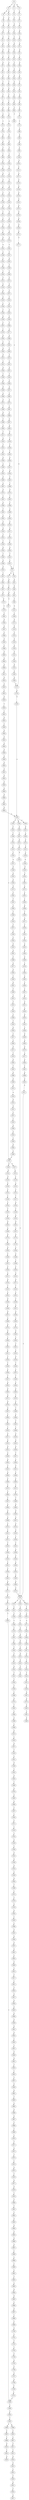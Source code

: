 strict digraph  {
	S0 -> S1 [ label = A ];
	S0 -> S2 [ label = T ];
	S0 -> S3 [ label = G ];
	S1 -> S4 [ label = T ];
	S2 -> S5 [ label = A ];
	S2 -> S6 [ label = G ];
	S3 -> S7 [ label = G ];
	S4 -> S8 [ label = C ];
	S5 -> S9 [ label = T ];
	S6 -> S10 [ label = A ];
	S7 -> S11 [ label = G ];
	S8 -> S12 [ label = G ];
	S9 -> S13 [ label = C ];
	S10 -> S14 [ label = A ];
	S11 -> S15 [ label = T ];
	S12 -> S16 [ label = T ];
	S13 -> S17 [ label = C ];
	S14 -> S18 [ label = T ];
	S15 -> S19 [ label = A ];
	S16 -> S20 [ label = C ];
	S17 -> S21 [ label = A ];
	S18 -> S22 [ label = T ];
	S19 -> S23 [ label = A ];
	S20 -> S24 [ label = G ];
	S21 -> S25 [ label = A ];
	S22 -> S26 [ label = T ];
	S23 -> S27 [ label = G ];
	S24 -> S28 [ label = G ];
	S25 -> S29 [ label = G ];
	S26 -> S30 [ label = G ];
	S27 -> S31 [ label = A ];
	S28 -> S32 [ label = G ];
	S29 -> S33 [ label = A ];
	S30 -> S34 [ label = C ];
	S31 -> S35 [ label = C ];
	S32 -> S36 [ label = T ];
	S33 -> S37 [ label = G ];
	S34 -> S38 [ label = A ];
	S35 -> S39 [ label = G ];
	S36 -> S40 [ label = G ];
	S37 -> S41 [ label = G ];
	S38 -> S42 [ label = A ];
	S39 -> S43 [ label = A ];
	S40 -> S44 [ label = A ];
	S41 -> S45 [ label = T ];
	S42 -> S46 [ label = C ];
	S43 -> S47 [ label = C ];
	S44 -> S48 [ label = G ];
	S45 -> S49 [ label = T ];
	S46 -> S50 [ label = T ];
	S47 -> S51 [ label = C ];
	S48 -> S52 [ label = T ];
	S49 -> S53 [ label = G ];
	S50 -> S54 [ label = G ];
	S51 -> S55 [ label = T ];
	S52 -> S56 [ label = C ];
	S53 -> S57 [ label = T ];
	S54 -> S58 [ label = T ];
	S55 -> S59 [ label = A ];
	S56 -> S60 [ label = G ];
	S57 -> S61 [ label = T ];
	S58 -> S62 [ label = T ];
	S59 -> S63 [ label = G ];
	S60 -> S64 [ label = T ];
	S61 -> S65 [ label = A ];
	S62 -> S66 [ label = A ];
	S63 -> S67 [ label = C ];
	S64 -> S68 [ label = C ];
	S65 -> S69 [ label = A ];
	S66 -> S70 [ label = A ];
	S67 -> S71 [ label = T ];
	S68 -> S72 [ label = C ];
	S69 -> S73 [ label = C ];
	S70 -> S74 [ label = A ];
	S71 -> S75 [ label = T ];
	S72 -> S76 [ label = C ];
	S72 -> S77 [ label = A ];
	S73 -> S78 [ label = A ];
	S74 -> S79 [ label = A ];
	S75 -> S80 [ label = C ];
	S76 -> S81 [ label = A ];
	S77 -> S82 [ label = A ];
	S78 -> S83 [ label = A ];
	S79 -> S84 [ label = G ];
	S80 -> S85 [ label = A ];
	S81 -> S86 [ label = G ];
	S82 -> S87 [ label = C ];
	S83 -> S88 [ label = A ];
	S84 -> S89 [ label = G ];
	S85 -> S90 [ label = A ];
	S86 -> S91 [ label = A ];
	S87 -> S92 [ label = G ];
	S88 -> S93 [ label = T ];
	S89 -> S94 [ label = T ];
	S90 -> S95 [ label = C ];
	S91 -> S96 [ label = T ];
	S92 -> S97 [ label = A ];
	S93 -> S98 [ label = T ];
	S94 -> S99 [ label = C ];
	S95 -> S100 [ label = C ];
	S96 -> S101 [ label = G ];
	S97 -> S102 [ label = C ];
	S98 -> S103 [ label = T ];
	S99 -> S104 [ label = A ];
	S100 -> S105 [ label = A ];
	S101 -> S106 [ label = C ];
	S102 -> S107 [ label = T ];
	S102 -> S108 [ label = G ];
	S103 -> S109 [ label = T ];
	S104 -> S110 [ label = T ];
	S105 -> S111 [ label = A ];
	S106 -> S112 [ label = G ];
	S107 -> S113 [ label = G ];
	S108 -> S114 [ label = G ];
	S109 -> S115 [ label = G ];
	S110 -> S116 [ label = C ];
	S111 -> S117 [ label = A ];
	S112 -> S118 [ label = G ];
	S113 -> S119 [ label = C ];
	S114 -> S120 [ label = A ];
	S115 -> S121 [ label = G ];
	S116 -> S122 [ label = T ];
	S117 -> S123 [ label = A ];
	S118 -> S124 [ label = T ];
	S119 -> S125 [ label = A ];
	S120 -> S126 [ label = G ];
	S121 -> S127 [ label = C ];
	S122 -> S128 [ label = A ];
	S123 -> S129 [ label = G ];
	S124 -> S130 [ label = G ];
	S125 -> S131 [ label = T ];
	S126 -> S132 [ label = T ];
	S127 -> S133 [ label = C ];
	S128 -> S134 [ label = A ];
	S129 -> S135 [ label = A ];
	S130 -> S136 [ label = A ];
	S131 -> S137 [ label = T ];
	S132 -> S138 [ label = C ];
	S133 -> S139 [ label = T ];
	S134 -> S140 [ label = C ];
	S135 -> S141 [ label = G ];
	S136 -> S142 [ label = G ];
	S137 -> S143 [ label = G ];
	S138 -> S144 [ label = T ];
	S139 -> S145 [ label = T ];
	S140 -> S146 [ label = A ];
	S141 -> S147 [ label = A ];
	S142 -> S148 [ label = A ];
	S143 -> S149 [ label = T ];
	S144 -> S150 [ label = T ];
	S145 -> S151 [ label = C ];
	S146 -> S152 [ label = G ];
	S147 -> S153 [ label = G ];
	S148 -> S154 [ label = G ];
	S149 -> S155 [ label = G ];
	S150 -> S156 [ label = A ];
	S151 -> S157 [ label = C ];
	S152 -> S158 [ label = A ];
	S153 -> S159 [ label = A ];
	S154 -> S160 [ label = A ];
	S155 -> S161 [ label = G ];
	S156 -> S162 [ label = G ];
	S157 -> S163 [ label = T ];
	S158 -> S164 [ label = A ];
	S159 -> S165 [ label = G ];
	S160 -> S166 [ label = A ];
	S161 -> S167 [ label = A ];
	S162 -> S168 [ label = A ];
	S163 -> S169 [ label = T ];
	S164 -> S170 [ label = A ];
	S165 -> S171 [ label = A ];
	S166 -> S172 [ label = G ];
	S167 -> S173 [ label = G ];
	S168 -> S174 [ label = G ];
	S169 -> S175 [ label = G ];
	S170 -> S176 [ label = G ];
	S171 -> S177 [ label = A ];
	S172 -> S178 [ label = A ];
	S173 -> S179 [ label = A ];
	S174 -> S180 [ label = T ];
	S175 -> S181 [ label = G ];
	S176 -> S182 [ label = C ];
	S177 -> S172 [ label = G ];
	S178 -> S183 [ label = G ];
	S179 -> S184 [ label = C ];
	S180 -> S185 [ label = G ];
	S181 -> S186 [ label = A ];
	S182 -> S187 [ label = C ];
	S183 -> S188 [ label = A ];
	S184 -> S189 [ label = A ];
	S185 -> S190 [ label = C ];
	S186 -> S191 [ label = C ];
	S187 -> S192 [ label = A ];
	S188 -> S193 [ label = A ];
	S188 -> S194 [ label = G ];
	S188 -> S195 [ label = T ];
	S189 -> S196 [ label = T ];
	S190 -> S197 [ label = A ];
	S191 -> S198 [ label = A ];
	S192 -> S199 [ label = T ];
	S193 -> S200 [ label = A ];
	S194 -> S201 [ label = G ];
	S195 -> S202 [ label = C ];
	S196 -> S203 [ label = C ];
	S197 -> S204 [ label = C ];
	S198 -> S205 [ label = T ];
	S199 -> S206 [ label = T ];
	S200 -> S207 [ label = C ];
	S201 -> S208 [ label = A ];
	S202 -> S209 [ label = T ];
	S203 -> S210 [ label = G ];
	S204 -> S211 [ label = A ];
	S205 -> S212 [ label = T ];
	S206 -> S213 [ label = C ];
	S207 -> S214 [ label = A ];
	S208 -> S215 [ label = C ];
	S209 -> S216 [ label = T ];
	S210 -> S217 [ label = G ];
	S211 -> S218 [ label = G ];
	S212 -> S219 [ label = G ];
	S213 -> S220 [ label = G ];
	S214 -> S221 [ label = A ];
	S215 -> S222 [ label = A ];
	S216 -> S223 [ label = C ];
	S217 -> S224 [ label = T ];
	S218 -> S225 [ label = T ];
	S219 -> S226 [ label = A ];
	S220 -> S227 [ label = T ];
	S221 -> S228 [ label = A ];
	S222 -> S229 [ label = C ];
	S223 -> S230 [ label = T ];
	S224 -> S231 [ label = C ];
	S225 -> S232 [ label = C ];
	S226 -> S233 [ label = A ];
	S227 -> S234 [ label = C ];
	S228 -> S235 [ label = C ];
	S229 -> S236 [ label = G ];
	S230 -> S237 [ label = A ];
	S231 -> S238 [ label = T ];
	S232 -> S239 [ label = G ];
	S233 -> S240 [ label = C ];
	S234 -> S241 [ label = A ];
	S235 -> S242 [ label = T ];
	S235 -> S243 [ label = A ];
	S235 -> S244 [ label = G ];
	S236 -> S245 [ label = G ];
	S237 -> S246 [ label = G ];
	S238 -> S247 [ label = G ];
	S239 -> S248 [ label = G ];
	S240 -> S249 [ label = T ];
	S241 -> S250 [ label = A ];
	S242 -> S251 [ label = C ];
	S243 -> S252 [ label = A ];
	S244 -> S253 [ label = T ];
	S245 -> S254 [ label = T ];
	S246 -> S255 [ label = G ];
	S247 -> S256 [ label = A ];
	S248 -> S257 [ label = G ];
	S249 -> S258 [ label = G ];
	S250 -> S259 [ label = C ];
	S251 -> S260 [ label = T ];
	S252 -> S261 [ label = G ];
	S253 -> S262 [ label = C ];
	S254 -> S263 [ label = G ];
	S255 -> S264 [ label = A ];
	S256 -> S265 [ label = A ];
	S257 -> S266 [ label = A ];
	S258 -> S267 [ label = C ];
	S259 -> S268 [ label = T ];
	S260 -> S269 [ label = T ];
	S261 -> S270 [ label = T ];
	S262 -> S271 [ label = G ];
	S263 -> S272 [ label = A ];
	S264 -> S273 [ label = G ];
	S265 -> S274 [ label = A ];
	S266 -> S275 [ label = A ];
	S267 -> S276 [ label = C ];
	S268 -> S277 [ label = A ];
	S269 -> S278 [ label = C ];
	S270 -> S279 [ label = A ];
	S271 -> S280 [ label = T ];
	S272 -> S281 [ label = C ];
	S273 -> S282 [ label = T ];
	S274 -> S283 [ label = G ];
	S275 -> S284 [ label = G ];
	S276 -> S285 [ label = G ];
	S277 -> S286 [ label = A ];
	S278 -> S287 [ label = T ];
	S279 -> S288 [ label = A ];
	S280 -> S289 [ label = T ];
	S281 -> S290 [ label = C ];
	S282 -> S291 [ label = T ];
	S283 -> S292 [ label = T ];
	S284 -> S293 [ label = T ];
	S285 -> S294 [ label = A ];
	S286 -> S295 [ label = C ];
	S287 -> S296 [ label = C ];
	S288 -> S297 [ label = G ];
	S289 -> S298 [ label = T ];
	S290 -> S299 [ label = G ];
	S291 -> S300 [ label = T ];
	S292 -> S301 [ label = T ];
	S293 -> S302 [ label = T ];
	S294 -> S303 [ label = G ];
	S295 -> S304 [ label = T ];
	S296 -> S305 [ label = T ];
	S297 -> S306 [ label = C ];
	S298 -> S307 [ label = A ];
	S299 -> S308 [ label = T ];
	S300 -> S309 [ label = T ];
	S301 -> S310 [ label = C ];
	S302 -> S311 [ label = C ];
	S303 -> S312 [ label = G ];
	S304 -> S313 [ label = T ];
	S305 -> S314 [ label = T ];
	S306 -> S315 [ label = G ];
	S307 -> S316 [ label = A ];
	S308 -> S317 [ label = G ];
	S309 -> S318 [ label = A ];
	S310 -> S319 [ label = G ];
	S311 -> S320 [ label = T ];
	S312 -> S321 [ label = C ];
	S313 -> S322 [ label = C ];
	S314 -> S323 [ label = G ];
	S315 -> S324 [ label = G ];
	S316 -> S325 [ label = C ];
	S317 -> S326 [ label = T ];
	S318 -> S327 [ label = T ];
	S319 -> S328 [ label = T ];
	S320 -> S329 [ label = T ];
	S321 -> S330 [ label = A ];
	S322 -> S331 [ label = A ];
	S323 -> S332 [ label = A ];
	S324 -> S333 [ label = T ];
	S325 -> S334 [ label = T ];
	S326 -> S335 [ label = A ];
	S327 -> S336 [ label = A ];
	S328 -> S337 [ label = C ];
	S329 -> S338 [ label = C ];
	S330 -> S339 [ label = T ];
	S331 -> S340 [ label = T ];
	S332 -> S341 [ label = T ];
	S333 -> S342 [ label = A ];
	S334 -> S343 [ label = T ];
	S335 -> S344 [ label = G ];
	S336 -> S345 [ label = C ];
	S337 -> S346 [ label = T ];
	S338 -> S347 [ label = T ];
	S339 -> S348 [ label = A ];
	S340 -> S349 [ label = T ];
	S341 -> S350 [ label = T ];
	S343 -> S351 [ label = G ];
	S344 -> S352 [ label = A ];
	S345 -> S353 [ label = G ];
	S346 -> S354 [ label = C ];
	S347 -> S355 [ label = A ];
	S348 -> S356 [ label = G ];
	S349 -> S357 [ label = A ];
	S350 -> S358 [ label = T ];
	S351 -> S359 [ label = T ];
	S352 -> S360 [ label = G ];
	S353 -> S361 [ label = A ];
	S354 -> S362 [ label = A ];
	S355 -> S363 [ label = A ];
	S356 -> S364 [ label = A ];
	S357 -> S365 [ label = C ];
	S358 -> S366 [ label = C ];
	S359 -> S367 [ label = G ];
	S360 -> S368 [ label = A ];
	S361 -> S369 [ label = C ];
	S362 -> S370 [ label = T ];
	S363 -> S371 [ label = G ];
	S364 -> S372 [ label = A ];
	S365 -> S373 [ label = A ];
	S366 -> S374 [ label = A ];
	S367 -> S375 [ label = A ];
	S368 -> S376 [ label = C ];
	S369 -> S377 [ label = G ];
	S370 -> S378 [ label = C ];
	S371 -> S379 [ label = G ];
	S372 -> S380 [ label = T ];
	S373 -> S381 [ label = C ];
	S374 -> S382 [ label = T ];
	S375 -> S383 [ label = G ];
	S376 -> S384 [ label = A ];
	S377 -> S385 [ label = A ];
	S378 -> S386 [ label = T ];
	S379 -> S387 [ label = G ];
	S380 -> S388 [ label = G ];
	S381 -> S389 [ label = T ];
	S382 -> S390 [ label = C ];
	S383 -> S391 [ label = T ];
	S384 -> S392 [ label = A ];
	S385 -> S393 [ label = C ];
	S386 -> S394 [ label = C ];
	S387 -> S395 [ label = T ];
	S388 -> S396 [ label = T ];
	S389 -> S397 [ label = G ];
	S390 -> S398 [ label = A ];
	S391 -> S399 [ label = A ];
	S392 -> S400 [ label = T ];
	S393 -> S401 [ label = G ];
	S394 -> S402 [ label = T ];
	S395 -> S403 [ label = T ];
	S396 -> S404 [ label = C ];
	S397 -> S405 [ label = G ];
	S398 -> S406 [ label = C ];
	S400 -> S407 [ label = C ];
	S401 -> S408 [ label = T ];
	S402 -> S409 [ label = T ];
	S403 -> S410 [ label = T ];
	S404 -> S411 [ label = T ];
	S405 -> S412 [ label = G ];
	S406 -> S413 [ label = A ];
	S407 -> S414 [ label = A ];
	S408 -> S415 [ label = T ];
	S409 -> S416 [ label = A ];
	S410 -> S417 [ label = A ];
	S411 -> S418 [ label = G ];
	S412 -> S419 [ label = T ];
	S413 -> S420 [ label = C ];
	S414 -> S421 [ label = A ];
	S415 -> S422 [ label = T ];
	S416 -> S423 [ label = G ];
	S417 -> S424 [ label = G ];
	S418 -> S425 [ label = T ];
	S419 -> S426 [ label = T ];
	S420 -> S427 [ label = G ];
	S421 -> S428 [ label = A ];
	S422 -> S429 [ label = T ];
	S423 -> S430 [ label = G ];
	S424 -> S431 [ label = G ];
	S425 -> S432 [ label = A ];
	S426 -> S433 [ label = T ];
	S427 -> S434 [ label = T ];
	S428 -> S435 [ label = G ];
	S429 -> S436 [ label = C ];
	S430 -> S437 [ label = T ];
	S431 -> S438 [ label = A ];
	S432 -> S439 [ label = A ];
	S433 -> S440 [ label = G ];
	S434 -> S441 [ label = C ];
	S435 -> S442 [ label = C ];
	S436 -> S443 [ label = T ];
	S437 -> S444 [ label = C ];
	S438 -> S445 [ label = A ];
	S439 -> S446 [ label = A ];
	S440 -> S447 [ label = C ];
	S441 -> S448 [ label = G ];
	S442 -> S449 [ label = T ];
	S443 -> S450 [ label = A ];
	S444 -> S451 [ label = G ];
	S445 -> S452 [ label = C ];
	S446 -> S453 [ label = G ];
	S447 -> S454 [ label = G ];
	S448 -> S455 [ label = T ];
	S449 -> S456 [ label = G ];
	S450 -> S457 [ label = C ];
	S451 -> S458 [ label = C ];
	S452 -> S459 [ label = A ];
	S453 -> S460 [ label = A ];
	S454 -> S461 [ label = T ];
	S455 -> S462 [ label = A ];
	S456 -> S463 [ label = A ];
	S457 -> S464 [ label = C ];
	S458 -> S465 [ label = C ];
	S459 -> S466 [ label = C ];
	S460 -> S467 [ label = A ];
	S461 -> S468 [ label = T ];
	S462 -> S469 [ label = T ];
	S463 -> S470 [ label = A ];
	S464 -> S471 [ label = A ];
	S465 -> S472 [ label = C ];
	S466 -> S473 [ label = C ];
	S467 -> S474 [ label = G ];
	S468 -> S475 [ label = G ];
	S469 -> S476 [ label = A ];
	S470 -> S477 [ label = A ];
	S471 -> S478 [ label = T ];
	S472 -> S479 [ label = A ];
	S473 -> S480 [ label = T ];
	S474 -> S481 [ label = C ];
	S475 -> S482 [ label = T ];
	S476 -> S483 [ label = A ];
	S477 -> S484 [ label = A ];
	S478 -> S485 [ label = A ];
	S479 -> S486 [ label = T ];
	S480 -> S487 [ label = T ];
	S481 -> S488 [ label = A ];
	S482 -> S489 [ label = T ];
	S483 -> S490 [ label = A ];
	S484 -> S491 [ label = C ];
	S485 -> S492 [ label = T ];
	S486 -> S493 [ label = G ];
	S487 -> S494 [ label = A ];
	S488 -> S495 [ label = T ];
	S489 -> S496 [ label = A ];
	S490 -> S497 [ label = C ];
	S491 -> S498 [ label = A ];
	S492 -> S499 [ label = A ];
	S493 -> S500 [ label = G ];
	S494 -> S501 [ label = A ];
	S495 -> S502 [ label = C ];
	S496 -> S503 [ label = T ];
	S497 -> S504 [ label = C ];
	S498 -> S505 [ label = A ];
	S499 -> S506 [ label = A ];
	S500 -> S507 [ label = G ];
	S501 -> S508 [ label = G ];
	S502 -> S509 [ label = A ];
	S503 -> S510 [ label = A ];
	S504 -> S511 [ label = C ];
	S505 -> S512 [ label = A ];
	S506 -> S513 [ label = A ];
	S507 -> S514 [ label = A ];
	S508 -> S515 [ label = C ];
	S509 -> S516 [ label = G ];
	S510 -> S517 [ label = G ];
	S511 -> S518 [ label = C ];
	S512 -> S235 [ label = C ];
	S513 -> S519 [ label = A ];
	S514 -> S520 [ label = G ];
	S515 -> S521 [ label = C ];
	S516 -> S522 [ label = T ];
	S517 -> S523 [ label = T ];
	S518 -> S524 [ label = T ];
	S519 -> S525 [ label = G ];
	S520 -> S526 [ label = T ];
	S521 -> S527 [ label = A ];
	S522 -> S528 [ label = T ];
	S523 -> S529 [ label = C ];
	S524 -> S530 [ label = A ];
	S525 -> S531 [ label = G ];
	S526 -> S532 [ label = C ];
	S527 -> S533 [ label = T ];
	S528 -> S534 [ label = G ];
	S529 -> S535 [ label = G ];
	S530 -> S536 [ label = T ];
	S531 -> S537 [ label = C ];
	S532 -> S538 [ label = A ];
	S533 -> S539 [ label = C ];
	S534 -> S540 [ label = T ];
	S535 -> S541 [ label = T ];
	S536 -> S542 [ label = A ];
	S537 -> S543 [ label = C ];
	S538 -> S544 [ label = A ];
	S539 -> S545 [ label = A ];
	S540 -> S546 [ label = G ];
	S541 -> S547 [ label = C ];
	S542 -> S548 [ label = G ];
	S543 -> S549 [ label = A ];
	S544 -> S550 [ label = A ];
	S545 -> S551 [ label = C ];
	S546 -> S552 [ label = A ];
	S547 -> S72 [ label = C ];
	S548 -> S553 [ label = A ];
	S549 -> S554 [ label = A ];
	S550 -> S555 [ label = C ];
	S551 -> S556 [ label = C ];
	S552 -> S557 [ label = T ];
	S553 -> S558 [ label = A ];
	S554 -> S559 [ label = C ];
	S555 -> S560 [ label = A ];
	S556 -> S561 [ label = C ];
	S557 -> S562 [ label = C ];
	S558 -> S563 [ label = G ];
	S559 -> S564 [ label = G ];
	S560 -> S565 [ label = A ];
	S561 -> S566 [ label = A ];
	S562 -> S567 [ label = G ];
	S563 -> S568 [ label = T ];
	S564 -> S569 [ label = A ];
	S565 -> S570 [ label = A ];
	S566 -> S571 [ label = C ];
	S567 -> S572 [ label = G ];
	S568 -> S573 [ label = C ];
	S569 -> S102 [ label = C ];
	S570 -> S235 [ label = C ];
	S571 -> S574 [ label = A ];
	S572 -> S575 [ label = G ];
	S573 -> S576 [ label = C ];
	S574 -> S577 [ label = A ];
	S575 -> S578 [ label = C ];
	S576 -> S579 [ label = G ];
	S577 -> S580 [ label = C ];
	S578 -> S581 [ label = T ];
	S579 -> S582 [ label = A ];
	S580 -> S583 [ label = C ];
	S581 -> S584 [ label = G ];
	S582 -> S585 [ label = C ];
	S583 -> S586 [ label = T ];
	S584 -> S587 [ label = A ];
	S585 -> S588 [ label = C ];
	S586 -> S589 [ label = C ];
	S587 -> S590 [ label = C ];
	S588 -> S591 [ label = A ];
	S589 -> S592 [ label = T ];
	S590 -> S593 [ label = G ];
	S591 -> S594 [ label = G ];
	S592 -> S595 [ label = T ];
	S593 -> S596 [ label = C ];
	S594 -> S597 [ label = A ];
	S595 -> S598 [ label = T ];
	S595 -> S599 [ label = A ];
	S596 -> S600 [ label = G ];
	S597 -> S601 [ label = G ];
	S598 -> S602 [ label = C ];
	S599 -> S603 [ label = C ];
	S600 -> S604 [ label = G ];
	S601 -> S605 [ label = C ];
	S602 -> S606 [ label = T ];
	S603 -> S607 [ label = C ];
	S604 -> S608 [ label = A ];
	S605 -> S609 [ label = G ];
	S606 -> S610 [ label = G ];
	S607 -> S611 [ label = T ];
	S608 -> S612 [ label = A ];
	S609 -> S613 [ label = T ];
	S610 -> S614 [ label = T ];
	S611 -> S615 [ label = T ];
	S612 -> S616 [ label = G ];
	S613 -> S617 [ label = C ];
	S614 -> S618 [ label = A ];
	S615 -> S619 [ label = A ];
	S616 -> S620 [ label = A ];
	S617 -> S621 [ label = C ];
	S619 -> S622 [ label = G ];
	S620 -> S623 [ label = C ];
	S621 -> S624 [ label = T ];
	S622 -> S625 [ label = C ];
	S623 -> S626 [ label = G ];
	S624 -> S627 [ label = G ];
	S625 -> S628 [ label = T ];
	S626 -> S629 [ label = C ];
	S627 -> S630 [ label = A ];
	S628 -> S631 [ label = G ];
	S629 -> S632 [ label = C ];
	S630 -> S633 [ label = A ];
	S631 -> S634 [ label = T ];
	S632 -> S635 [ label = G ];
	S633 -> S636 [ label = G ];
	S634 -> S637 [ label = A ];
	S635 -> S638 [ label = C ];
	S636 -> S639 [ label = A ];
	S638 -> S640 [ label = G ];
	S639 -> S641 [ label = G ];
	S640 -> S642 [ label = A ];
	S641 -> S643 [ label = A ];
	S642 -> S644 [ label = A ];
	S643 -> S645 [ label = C ];
	S644 -> S646 [ label = A ];
	S645 -> S647 [ label = T ];
	S646 -> S648 [ label = A ];
	S647 -> S649 [ label = G ];
	S648 -> S650 [ label = A ];
	S649 -> S651 [ label = G ];
	S650 -> S652 [ label = A ];
	S651 -> S653 [ label = T ];
	S652 -> S654 [ label = G ];
	S653 -> S655 [ label = T ];
	S654 -> S656 [ label = A ];
	S655 -> S657 [ label = T ];
	S656 -> S658 [ label = A ];
	S657 -> S659 [ label = G ];
	S658 -> S660 [ label = G ];
	S659 -> S661 [ label = G ];
	S660 -> S662 [ label = A ];
	S661 -> S663 [ label = T ];
	S662 -> S664 [ label = G ];
	S663 -> S665 [ label = A ];
	S664 -> S188 [ label = A ];
	S665 -> S666 [ label = A ];
	S666 -> S667 [ label = G ];
	S667 -> S668 [ label = T ];
	S668 -> S669 [ label = T ];
	S669 -> S670 [ label = C ];
	S670 -> S671 [ label = T ];
	S671 -> S672 [ label = G ];
	S672 -> S673 [ label = T ];
	S673 -> S674 [ label = C ];
	S674 -> S675 [ label = A ];
	S675 -> S676 [ label = T ];
	S676 -> S677 [ label = G ];
	S677 -> S678 [ label = G ];
	S678 -> S679 [ label = T ];
	S679 -> S680 [ label = T ];
	S680 -> S681 [ label = T ];
	S681 -> S682 [ label = T ];
	S682 -> S683 [ label = G ];
	S683 -> S684 [ label = G ];
	S684 -> S685 [ label = A ];
	S685 -> S686 [ label = G ];
	S686 -> S687 [ label = A ];
	S687 -> S688 [ label = C ];
	S688 -> S689 [ label = C ];
	S689 -> S690 [ label = C ];
	S690 -> S691 [ label = C ];
	S691 -> S692 [ label = T ];
	S692 -> S693 [ label = A ];
	S693 -> S694 [ label = G ];
	S694 -> S695 [ label = G ];
	S695 -> S696 [ label = C ];
	S696 -> S697 [ label = G ];
	S697 -> S698 [ label = T ];
	S698 -> S699 [ label = C ];
	S699 -> S700 [ label = G ];
	S700 -> S701 [ label = C ];
	S701 -> S702 [ label = T ];
	S702 -> S703 [ label = T ];
	S703 -> S704 [ label = C ];
	S704 -> S705 [ label = A ];
	S705 -> S706 [ label = C ];
	S706 -> S707 [ label = A ];
	S707 -> S708 [ label = A ];
	S708 -> S709 [ label = C ];
	S709 -> S710 [ label = C ];
	S710 -> S586 [ label = T ];
}
